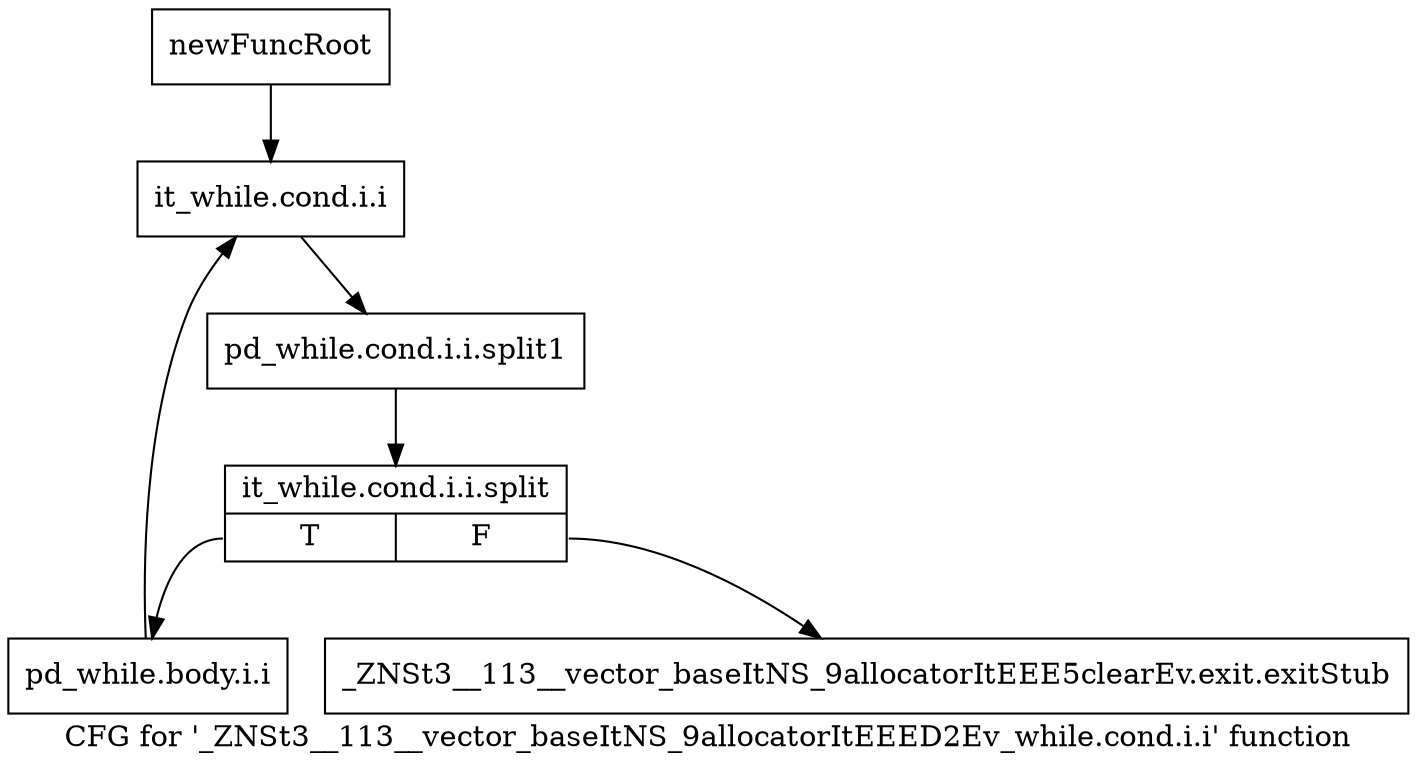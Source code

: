digraph "CFG for '_ZNSt3__113__vector_baseItNS_9allocatorItEEED2Ev_while.cond.i.i' function" {
	label="CFG for '_ZNSt3__113__vector_baseItNS_9allocatorItEEED2Ev_while.cond.i.i' function";

	Node0x98d7c80 [shape=record,label="{newFuncRoot}"];
	Node0x98d7c80 -> Node0x98d7d20;
	Node0x98d7cd0 [shape=record,label="{_ZNSt3__113__vector_baseItNS_9allocatorItEEE5clearEv.exit.exitStub}"];
	Node0x98d7d20 [shape=record,label="{it_while.cond.i.i}"];
	Node0x98d7d20 -> Node0xbace000;
	Node0xbace000 [shape=record,label="{pd_while.cond.i.i.split1}"];
	Node0xbace000 -> Node0xab20820;
	Node0xab20820 [shape=record,label="{it_while.cond.i.i.split|{<s0>T|<s1>F}}"];
	Node0xab20820:s0 -> Node0x98d7d70;
	Node0xab20820:s1 -> Node0x98d7cd0;
	Node0x98d7d70 [shape=record,label="{pd_while.body.i.i}"];
	Node0x98d7d70 -> Node0x98d7d20;
}
